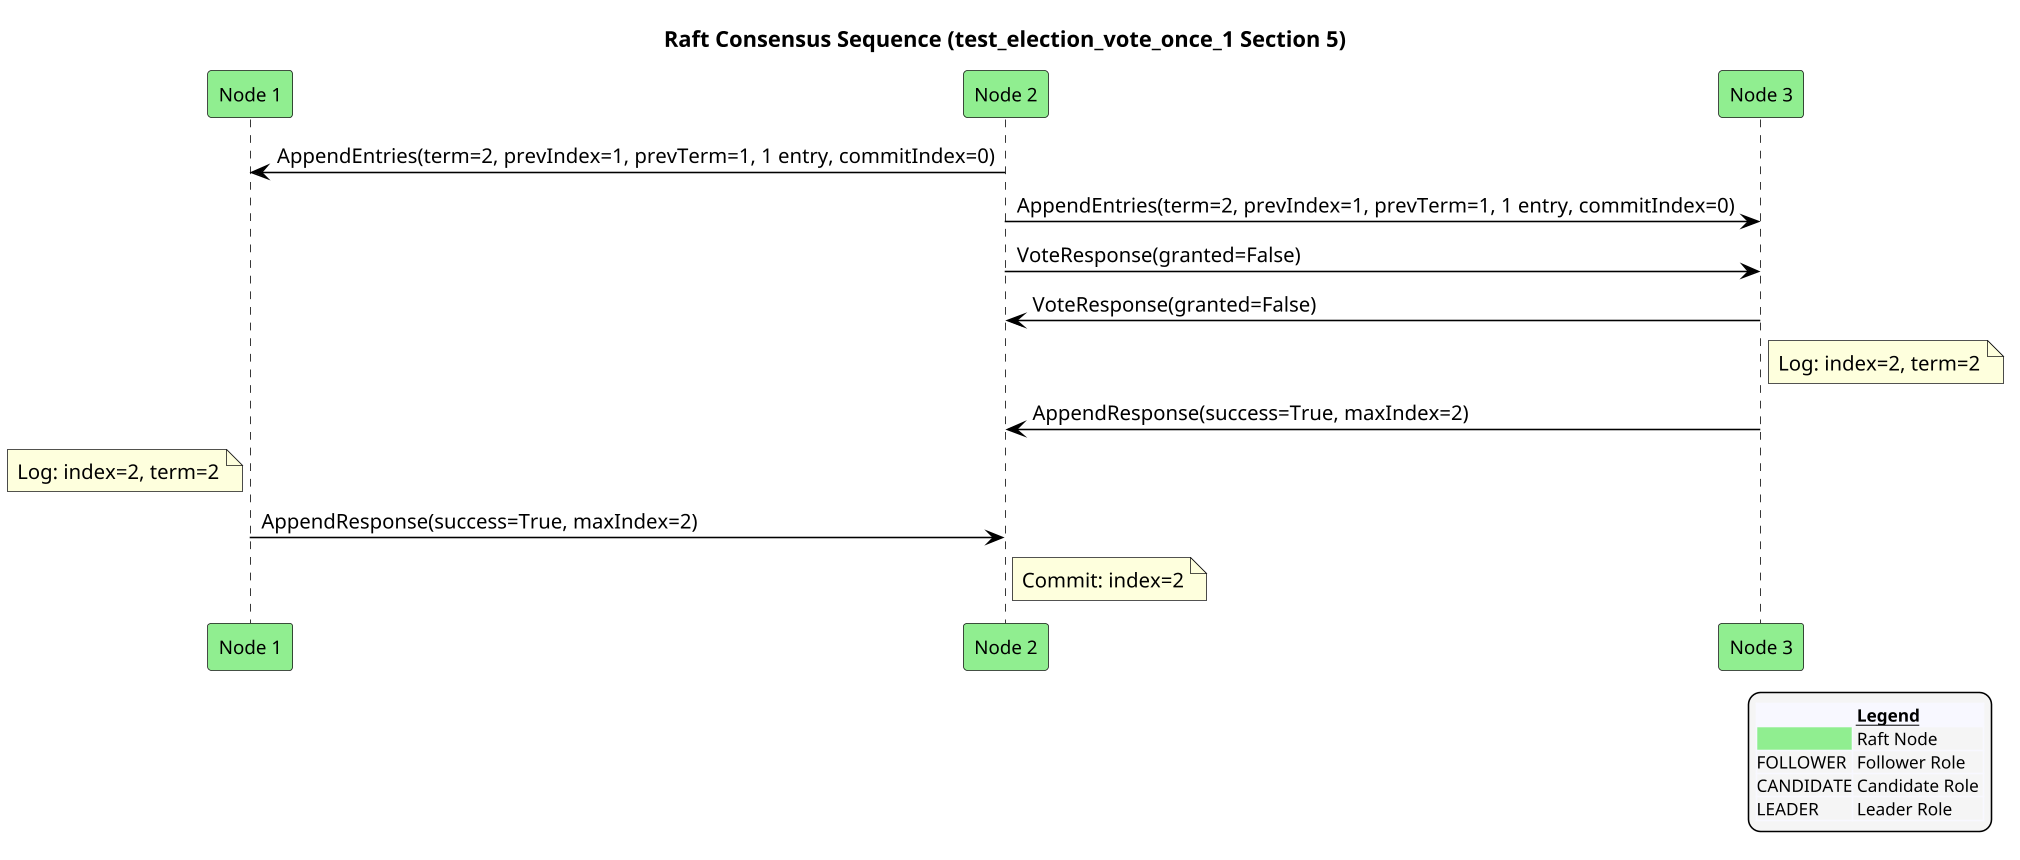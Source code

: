 @startuml
!pragma ratio 0.7
skinparam dpi 150
skinparam monochrome false
skinparam sequence {
  ArrowColor Black
  ActorBorderColor Black
  LifeLineBorderColor Black
  ParticipantFontSize 12
  Padding 10
}
skinparam legend {
  BackgroundColor #F5F5F5
  FontSize 11
}
title Raft Consensus Sequence (test_election_vote_once_1 Section 5)

participant "Node 1" as n1 order 10 #Lightgreen
participant "Node 2" as n2 order 20 #Lightgreen
participant "Node 3" as n3 order 30 #Lightgreen
n2 -> n1: AppendEntries(term=2, prevIndex=1, prevTerm=1, 1 entry, commitIndex=0)
n2 -> n3: AppendEntries(term=2, prevIndex=1, prevTerm=1, 1 entry, commitIndex=0)
n2 -> n3: VoteResponse(granted=False)
n3 -> n2: VoteResponse(granted=False)
note right of n3: Log: index=2, term=2
n3 -> n2: AppendResponse(success=True, maxIndex=2)
note left of n1: Log: index=2, term=2
n1 -> n2: AppendResponse(success=True, maxIndex=2)
note right of n2: Commit: index=2

legend right
  <#GhostWhite,#GhostWhite>|      |= __Legend__ |
  |<#Lightgreen>| Raft Node |
  |FOLLOWER| Follower Role |
  |CANDIDATE| Candidate Role |
  |LEADER| Leader Role |
endlegend
@enduml
